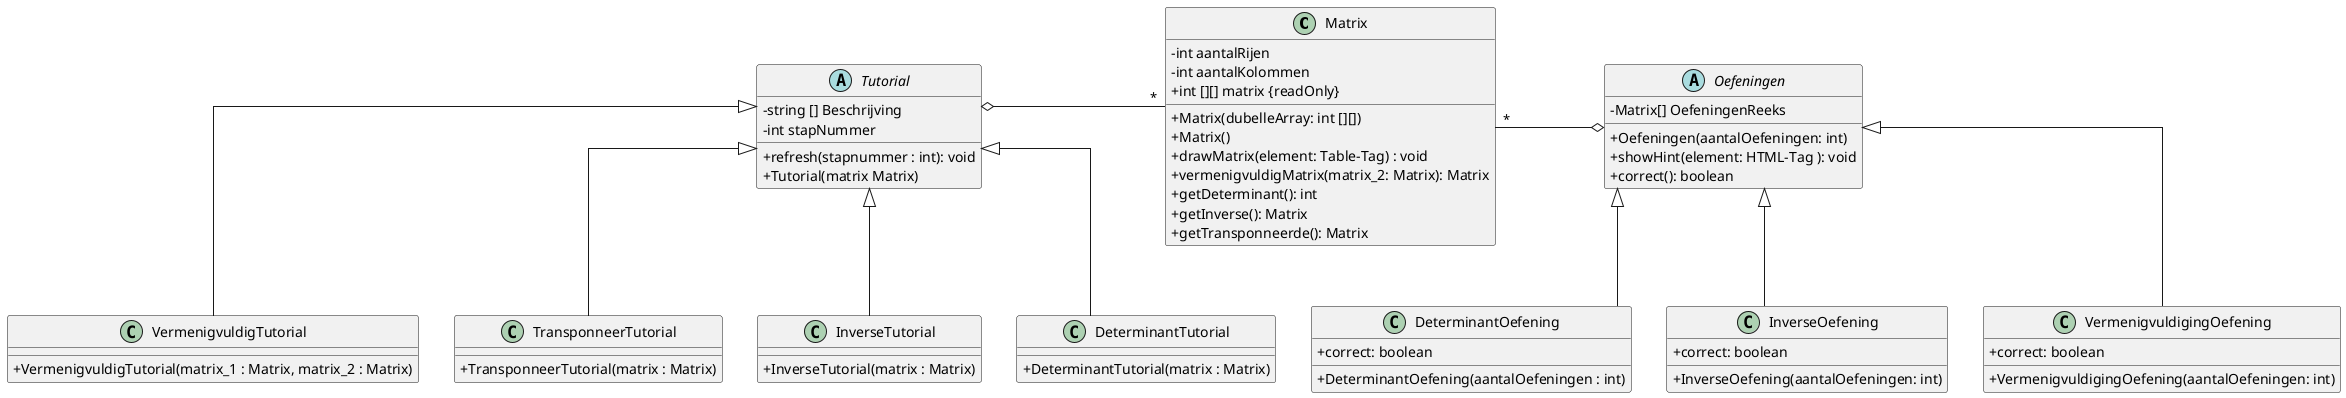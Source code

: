 


@startuml Matrix_Project
skinparam ClassAttributeIconSize 0 
skinparam Linetype ortho

Class Matrix{
- int aantalRijen
- int aantalKolommen 
+ int [][] matrix {readOnly}


+ Matrix(dubelleArray: int [][])
+ Matrix()
+ drawMatrix(element: Table-Tag) : void
+ vermenigvuldigMatrix(matrix_2: Matrix): Matrix
+ getDeterminant(): int
+ getInverse(): Matrix
+ getTransponneerde(): Matrix

}

abstract Class Tutorial{
- string [] Beschrijving
- int stapNummer


+ refresh(stapnummer : int): void
+ Tutorial(matrix Matrix)


} 


Class VermenigvuldigTutorial{

+ VermenigvuldigTutorial(matrix_1 : Matrix, matrix_2 : Matrix)

}

Class TransponneerTutorial{

+ TransponneerTutorial(matrix : Matrix)
}

Class InverseTutorial{
+ InverseTutorial(matrix : Matrix)
}

Class DeterminantTutorial{
+ DeterminantTutorial(matrix : Matrix)
}


abstract Class Oefeningen{
    - Matrix[] OefeningenReeks


    + Oefeningen(aantalOefeningen: int)    
    + showHint(element: HTML-Tag ): void
    + correct(): boolean
    
}

Class VermenigvuldigingOefening{
    +VermenigvuldigingOefening(aantalOefeningen: int)
    +correct: boolean
}

Class DeterminantOefening{
    +DeterminantOefening(aantalOefeningen : int)
    +correct: boolean 
}
Class InverseOefening{
    +InverseOefening(aantalOefeningen: int)
    +correct: boolean
}

Tutorial <|-- VermenigvuldigTutorial
Tutorial <|-- DeterminantTutorial
Tutorial <|-- InverseTutorial
Tutorial <|-- TransponneerTutorial

Oefeningen <|-- VermenigvuldigingOefening
Oefeningen <|-- DeterminantOefening
Oefeningen <|-- InverseOefening

Matrix "*" -o Oefeningen  
Tutorial o- "*" Matrix









@enduml